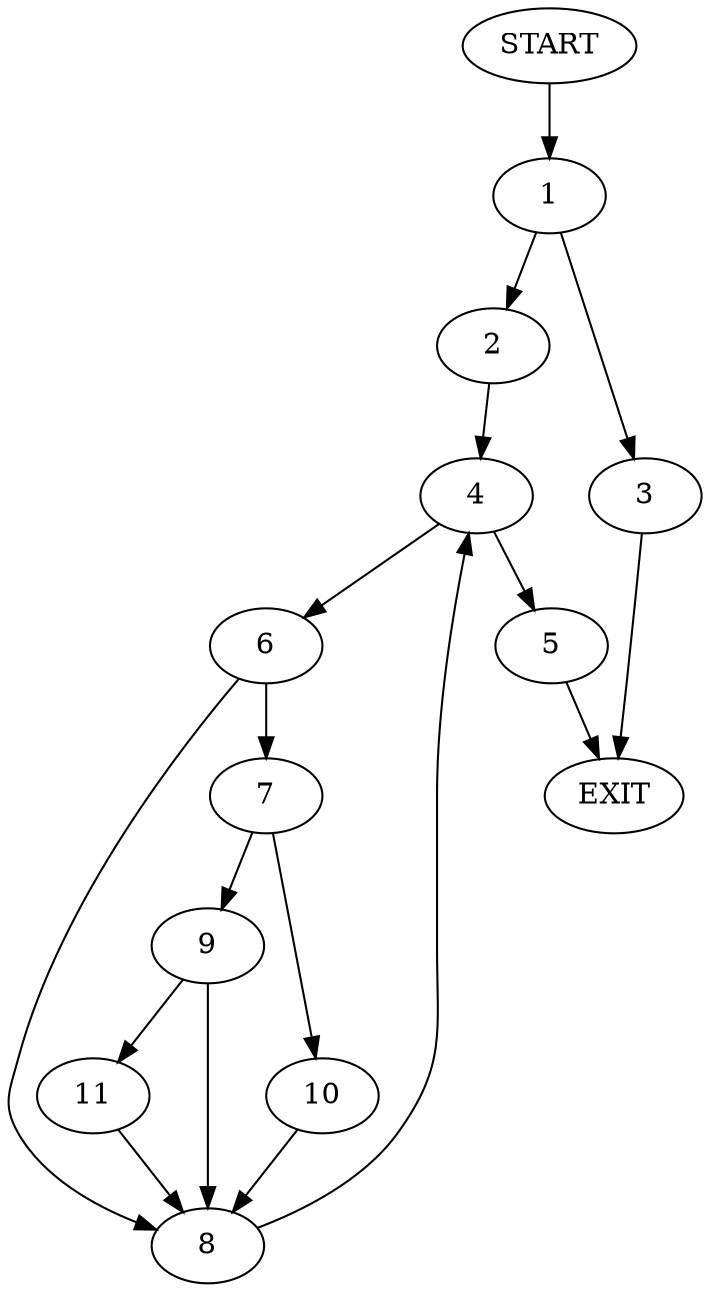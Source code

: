 digraph {
0 [label="START"]
12 [label="EXIT"]
0 -> 1
1 -> 2
1 -> 3
3 -> 12
2 -> 4
4 -> 5
4 -> 6
6 -> 7
6 -> 8
5 -> 12
7 -> 9
7 -> 10
8 -> 4
9 -> 11
9 -> 8
10 -> 8
11 -> 8
}
